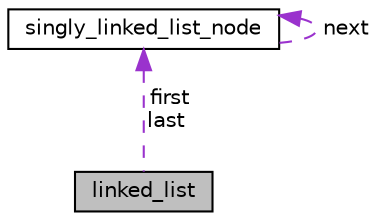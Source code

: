 digraph "linked_list"
{
 // LATEX_PDF_SIZE
  edge [fontname="Helvetica",fontsize="10",labelfontname="Helvetica",labelfontsize="10"];
  node [fontname="Helvetica",fontsize="10",shape=record];
  Node1 [label="linked_list",height=0.2,width=0.4,color="black", fillcolor="grey75", style="filled", fontcolor="black",tooltip=" "];
  Node2 -> Node1 [dir="back",color="darkorchid3",fontsize="10",style="dashed",label=" first\nlast" ,fontname="Helvetica"];
  Node2 [label="singly_linked_list_node",height=0.2,width=0.4,color="black", fillcolor="white", style="filled",URL="$structsingly__linked__list__node.html",tooltip="Simple linked list node struct."];
  Node2 -> Node2 [dir="back",color="darkorchid3",fontsize="10",style="dashed",label=" next" ,fontname="Helvetica"];
}
